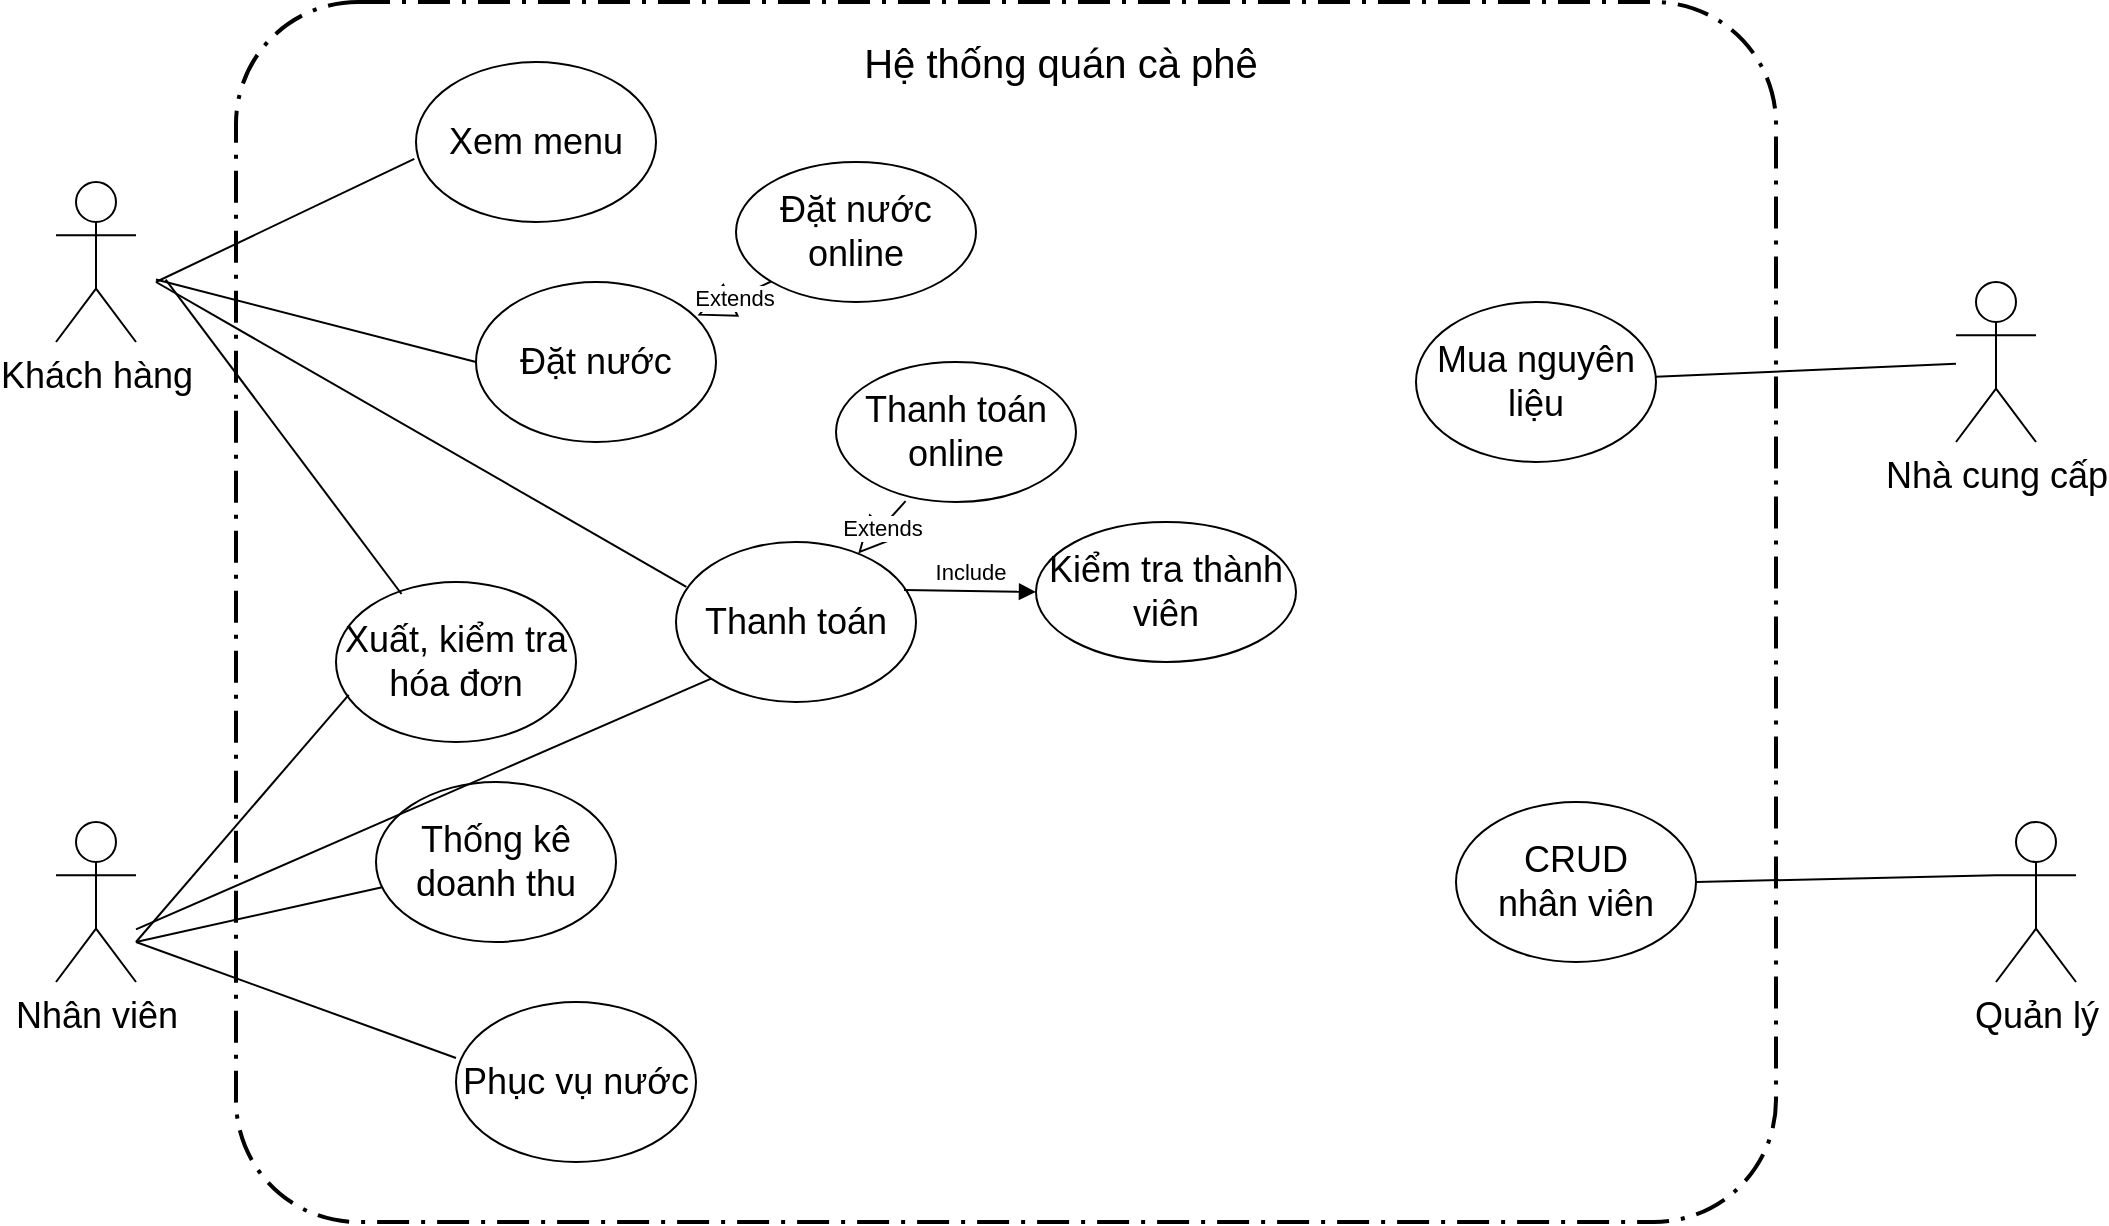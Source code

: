 <mxfile version="14.5.7" type="github">
  <diagram id="3otDZdopz5Ghpj3UKXR2" name="Page-1">
    <mxGraphModel dx="1483" dy="783" grid="1" gridSize="10" guides="1" tooltips="1" connect="1" arrows="1" fold="1" page="1" pageScale="1" pageWidth="850" pageHeight="1100" math="0" shadow="0">
      <root>
        <mxCell id="0" />
        <mxCell id="1" parent="0" />
        <mxCell id="HuJY_5AUr9-cLWtEceim-1" value="&lt;font style=&quot;font-size: 18px&quot;&gt;Khách hàng&lt;/font&gt;" style="shape=umlActor;verticalLabelPosition=bottom;verticalAlign=top;html=1;" vertex="1" parent="1">
          <mxGeometry x="70" y="290" width="40" height="80" as="geometry" />
        </mxCell>
        <mxCell id="HuJY_5AUr9-cLWtEceim-5" value="" style="rounded=1;arcSize=10;dashed=1;strokeColor=#000000;fillColor=none;gradientColor=none;dashPattern=8 3 1 3;strokeWidth=2;" vertex="1" parent="1">
          <mxGeometry x="160" y="200" width="770" height="610" as="geometry" />
        </mxCell>
        <mxCell id="HuJY_5AUr9-cLWtEceim-6" value="&lt;font style=&quot;font-size: 20px&quot;&gt;Hệ thống quán cà phê&lt;/font&gt;" style="text;html=1;strokeColor=none;fillColor=none;align=center;verticalAlign=middle;whiteSpace=wrap;rounded=0;" vertex="1" parent="1">
          <mxGeometry x="450" y="220" width="245" height="20" as="geometry" />
        </mxCell>
        <mxCell id="HuJY_5AUr9-cLWtEceim-7" value="&lt;font style=&quot;font-size: 18px&quot;&gt;Xem menu&lt;/font&gt;" style="ellipse;whiteSpace=wrap;html=1;" vertex="1" parent="1">
          <mxGeometry x="250" y="230" width="120" height="80" as="geometry" />
        </mxCell>
        <mxCell id="HuJY_5AUr9-cLWtEceim-8" value="&lt;span style=&quot;font-size: 18px&quot;&gt;Đặt nước&lt;/span&gt;" style="ellipse;whiteSpace=wrap;html=1;" vertex="1" parent="1">
          <mxGeometry x="280" y="340" width="120" height="80" as="geometry" />
        </mxCell>
        <mxCell id="HuJY_5AUr9-cLWtEceim-9" value="&lt;font style=&quot;font-size: 18px&quot;&gt;Phục vụ nước&lt;/font&gt;" style="ellipse;whiteSpace=wrap;html=1;" vertex="1" parent="1">
          <mxGeometry x="270" y="700" width="120" height="80" as="geometry" />
        </mxCell>
        <mxCell id="HuJY_5AUr9-cLWtEceim-10" value="&lt;font style=&quot;font-size: 18px&quot;&gt;&lt;br&gt;Đặt nước online&lt;br&gt;&lt;br&gt;&lt;/font&gt;" style="ellipse;whiteSpace=wrap;html=1;" vertex="1" parent="1">
          <mxGeometry x="410" y="280" width="120" height="70" as="geometry" />
        </mxCell>
        <mxCell id="HuJY_5AUr9-cLWtEceim-11" value="Extends" style="endArrow=block;endSize=16;endFill=0;html=1;exitX=0;exitY=1;exitDx=0;exitDy=0;entryX=0.923;entryY=0.21;entryDx=0;entryDy=0;entryPerimeter=0;" edge="1" parent="1" source="HuJY_5AUr9-cLWtEceim-10" target="HuJY_5AUr9-cLWtEceim-8">
          <mxGeometry width="160" relative="1" as="geometry">
            <mxPoint x="280" y="390" as="sourcePoint" />
            <mxPoint x="440" y="390" as="targetPoint" />
          </mxGeometry>
        </mxCell>
        <mxCell id="HuJY_5AUr9-cLWtEceim-16" value="&lt;span style=&quot;font-size: 18px&quot;&gt;Nhân viên&lt;/span&gt;" style="shape=umlActor;verticalLabelPosition=bottom;verticalAlign=top;html=1;" vertex="1" parent="1">
          <mxGeometry x="70" y="610" width="40" height="80" as="geometry" />
        </mxCell>
        <mxCell id="HuJY_5AUr9-cLWtEceim-20" value="&lt;font style=&quot;font-size: 18px&quot;&gt;Thanh toán&lt;/font&gt;" style="ellipse;whiteSpace=wrap;html=1;" vertex="1" parent="1">
          <mxGeometry x="380" y="470" width="120" height="80" as="geometry" />
        </mxCell>
        <mxCell id="HuJY_5AUr9-cLWtEceim-24" value="&lt;font style=&quot;font-size: 18px&quot;&gt;Thanh toán online&lt;br&gt;&lt;/font&gt;" style="ellipse;whiteSpace=wrap;html=1;" vertex="1" parent="1">
          <mxGeometry x="460" y="380" width="120" height="70" as="geometry" />
        </mxCell>
        <mxCell id="HuJY_5AUr9-cLWtEceim-25" value="Extends" style="endArrow=block;endSize=16;endFill=0;html=1;exitX=0.29;exitY=0.994;exitDx=0;exitDy=0;exitPerimeter=0;" edge="1" parent="1" source="HuJY_5AUr9-cLWtEceim-24" target="HuJY_5AUr9-cLWtEceim-20">
          <mxGeometry width="160" relative="1" as="geometry">
            <mxPoint x="310" y="480" as="sourcePoint" />
            <mxPoint x="470" y="480" as="targetPoint" />
          </mxGeometry>
        </mxCell>
        <mxCell id="HuJY_5AUr9-cLWtEceim-28" value="&lt;font style=&quot;font-size: 18px&quot;&gt;Kiểm tra thành viên&lt;br&gt;&lt;/font&gt;" style="ellipse;whiteSpace=wrap;html=1;" vertex="1" parent="1">
          <mxGeometry x="560" y="460" width="130" height="70" as="geometry" />
        </mxCell>
        <mxCell id="HuJY_5AUr9-cLWtEceim-30" value="Include" style="html=1;verticalAlign=bottom;endArrow=block;entryX=0;entryY=0.5;entryDx=0;entryDy=0;exitX=0.95;exitY=0.3;exitDx=0;exitDy=0;exitPerimeter=0;" edge="1" parent="1" source="HuJY_5AUr9-cLWtEceim-20" target="HuJY_5AUr9-cLWtEceim-28">
          <mxGeometry width="80" relative="1" as="geometry">
            <mxPoint x="500" y="510" as="sourcePoint" />
            <mxPoint x="580" y="510" as="targetPoint" />
          </mxGeometry>
        </mxCell>
        <mxCell id="HuJY_5AUr9-cLWtEceim-33" value="&lt;font style=&quot;font-size: 18px&quot;&gt;Mua nguyên liệu&lt;/font&gt;" style="ellipse;whiteSpace=wrap;html=1;" vertex="1" parent="1">
          <mxGeometry x="750" y="350" width="120" height="80" as="geometry" />
        </mxCell>
        <mxCell id="HuJY_5AUr9-cLWtEceim-34" value="&lt;font style=&quot;font-size: 18px&quot;&gt;Nhà cung cấp&lt;/font&gt;" style="shape=umlActor;verticalLabelPosition=bottom;verticalAlign=top;html=1;" vertex="1" parent="1">
          <mxGeometry x="1020" y="340" width="40" height="80" as="geometry" />
        </mxCell>
        <mxCell id="HuJY_5AUr9-cLWtEceim-36" value="" style="endArrow=none;html=1;entryX=-0.007;entryY=0.605;entryDx=0;entryDy=0;entryPerimeter=0;" edge="1" parent="1" target="HuJY_5AUr9-cLWtEceim-7">
          <mxGeometry width="50" height="50" relative="1" as="geometry">
            <mxPoint x="120" y="340" as="sourcePoint" />
            <mxPoint x="480" y="440" as="targetPoint" />
          </mxGeometry>
        </mxCell>
        <mxCell id="HuJY_5AUr9-cLWtEceim-37" value="" style="endArrow=none;html=1;entryX=0;entryY=0.5;entryDx=0;entryDy=0;" edge="1" parent="1" target="HuJY_5AUr9-cLWtEceim-8">
          <mxGeometry width="50" height="50" relative="1" as="geometry">
            <mxPoint x="120" y="338.705" as="sourcePoint" />
            <mxPoint x="279.16" y="328.4" as="targetPoint" />
          </mxGeometry>
        </mxCell>
        <mxCell id="HuJY_5AUr9-cLWtEceim-38" value="" style="endArrow=none;html=1;entryX=0.043;entryY=0.28;entryDx=0;entryDy=0;entryPerimeter=0;" edge="1" parent="1" target="HuJY_5AUr9-cLWtEceim-20">
          <mxGeometry width="50" height="50" relative="1" as="geometry">
            <mxPoint x="120" y="340" as="sourcePoint" />
            <mxPoint x="340" y="471.29" as="targetPoint" />
          </mxGeometry>
        </mxCell>
        <mxCell id="HuJY_5AUr9-cLWtEceim-39" value="" style="endArrow=none;html=1;entryX=0;entryY=0.35;entryDx=0;entryDy=0;entryPerimeter=0;" edge="1" parent="1" target="HuJY_5AUr9-cLWtEceim-9">
          <mxGeometry width="50" height="50" relative="1" as="geometry">
            <mxPoint x="110" y="669.995" as="sourcePoint" />
            <mxPoint x="365.16" y="782.4" as="targetPoint" />
          </mxGeometry>
        </mxCell>
        <mxCell id="HuJY_5AUr9-cLWtEceim-40" value="&lt;font style=&quot;font-size: 18px&quot;&gt;Thống kê doanh thu&lt;/font&gt;" style="ellipse;whiteSpace=wrap;html=1;" vertex="1" parent="1">
          <mxGeometry x="230" y="590" width="120" height="80" as="geometry" />
        </mxCell>
        <mxCell id="HuJY_5AUr9-cLWtEceim-41" value="" style="endArrow=none;html=1;" edge="1" parent="1" target="HuJY_5AUr9-cLWtEceim-40">
          <mxGeometry width="50" height="50" relative="1" as="geometry">
            <mxPoint x="110" y="670" as="sourcePoint" />
            <mxPoint x="365.16" y="762.4" as="targetPoint" />
          </mxGeometry>
        </mxCell>
        <mxCell id="HuJY_5AUr9-cLWtEceim-42" value="" style="endArrow=none;html=1;" edge="1" parent="1" source="HuJY_5AUr9-cLWtEceim-34" target="HuJY_5AUr9-cLWtEceim-33">
          <mxGeometry width="50" height="50" relative="1" as="geometry">
            <mxPoint x="520" y="198.705" as="sourcePoint" />
            <mxPoint x="723" y="280" as="targetPoint" />
          </mxGeometry>
        </mxCell>
        <mxCell id="HuJY_5AUr9-cLWtEceim-44" value="&lt;span style=&quot;font-size: 18px&quot;&gt;Xuất, kiểm tra hóa đơn&lt;/span&gt;" style="ellipse;whiteSpace=wrap;html=1;" vertex="1" parent="1">
          <mxGeometry x="210" y="490" width="120" height="80" as="geometry" />
        </mxCell>
        <mxCell id="HuJY_5AUr9-cLWtEceim-45" value="" style="endArrow=none;html=1;entryX=0.273;entryY=0.075;entryDx=0;entryDy=0;entryPerimeter=0;" edge="1" parent="1" target="HuJY_5AUr9-cLWtEceim-44">
          <mxGeometry width="50" height="50" relative="1" as="geometry">
            <mxPoint x="124.84" y="338.8" as="sourcePoint" />
            <mxPoint x="390.0" y="491.2" as="targetPoint" />
          </mxGeometry>
        </mxCell>
        <mxCell id="HuJY_5AUr9-cLWtEceim-46" value="" style="endArrow=none;html=1;entryX=0.053;entryY=0.705;entryDx=0;entryDy=0;entryPerimeter=0;" edge="1" parent="1" target="HuJY_5AUr9-cLWtEceim-44">
          <mxGeometry width="50" height="50" relative="1" as="geometry">
            <mxPoint x="110" y="670" as="sourcePoint" />
            <mxPoint x="233.079" y="642.649" as="targetPoint" />
          </mxGeometry>
        </mxCell>
        <mxCell id="HuJY_5AUr9-cLWtEceim-47" value="&lt;font style=&quot;font-size: 18px&quot;&gt;CRUD&lt;br&gt;nhân viên&lt;br&gt;&lt;/font&gt;" style="ellipse;whiteSpace=wrap;html=1;" vertex="1" parent="1">
          <mxGeometry x="770" y="600" width="120" height="80" as="geometry" />
        </mxCell>
        <mxCell id="HuJY_5AUr9-cLWtEceim-48" value="&lt;span style=&quot;font-size: 18px&quot;&gt;Quản lý&lt;/span&gt;" style="shape=umlActor;verticalLabelPosition=bottom;verticalAlign=top;html=1;" vertex="1" parent="1">
          <mxGeometry x="1040" y="610" width="40" height="80" as="geometry" />
        </mxCell>
        <mxCell id="HuJY_5AUr9-cLWtEceim-53" value="" style="endArrow=none;html=1;entryX=0;entryY=0.333;entryDx=0;entryDy=0;entryPerimeter=0;exitX=1;exitY=0.5;exitDx=0;exitDy=0;" edge="1" parent="1" source="HuJY_5AUr9-cLWtEceim-47" target="HuJY_5AUr9-cLWtEceim-48">
          <mxGeometry width="50" height="50" relative="1" as="geometry">
            <mxPoint x="630" y="789.995" as="sourcePoint" />
            <mxPoint x="790" y="848" as="targetPoint" />
          </mxGeometry>
        </mxCell>
        <mxCell id="HuJY_5AUr9-cLWtEceim-54" value="" style="endArrow=none;html=1;entryX=0;entryY=1;entryDx=0;entryDy=0;" edge="1" parent="1" target="HuJY_5AUr9-cLWtEceim-20">
          <mxGeometry width="50" height="50" relative="1" as="geometry">
            <mxPoint x="110" y="663.68" as="sourcePoint" />
            <mxPoint x="233.079" y="636.329" as="targetPoint" />
          </mxGeometry>
        </mxCell>
      </root>
    </mxGraphModel>
  </diagram>
</mxfile>

